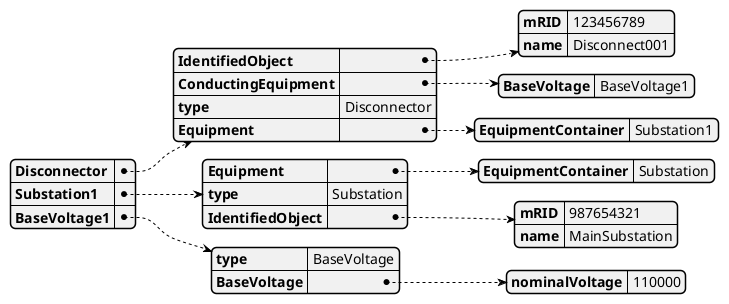 @startjson
{
  "Disconnector": {
    "IdentifiedObject": {
      "mRID": 
        "123456789"
      ,
      "name": 
        "Disconnect001"
      
    },
    "ConductingEquipment": {
      "BaseVoltage": 
        "BaseVoltage1"
      
    },
    "type": 
      "Disconnector"
    ,
    "Equipment": {
      "EquipmentContainer": 
        "Substation1"
      
    }
  },
  "Substation1": {
    "Equipment": {
      "EquipmentContainer": 
        "Substation"
      
    },
    "type": 
      "Substation"
    ,
    "IdentifiedObject": {
      "mRID": 
        "987654321"
      ,
      "name": 
        "MainSubstation"
      
    }
  },
  "BaseVoltage1": {
    "type": 
      "BaseVoltage"
    ,
    "BaseVoltage": {
      "nominalVoltage": 
        "110000"
      
    }
  }
}
@endjson